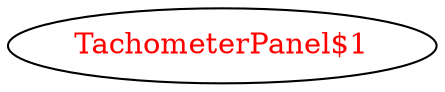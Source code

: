 digraph dependencyGraph {
 concentrate=true;
 ranksep="2.0";
 rankdir="LR"; 
 splines="ortho";
"TachometerPanel$1" [fontcolor="red"];
}